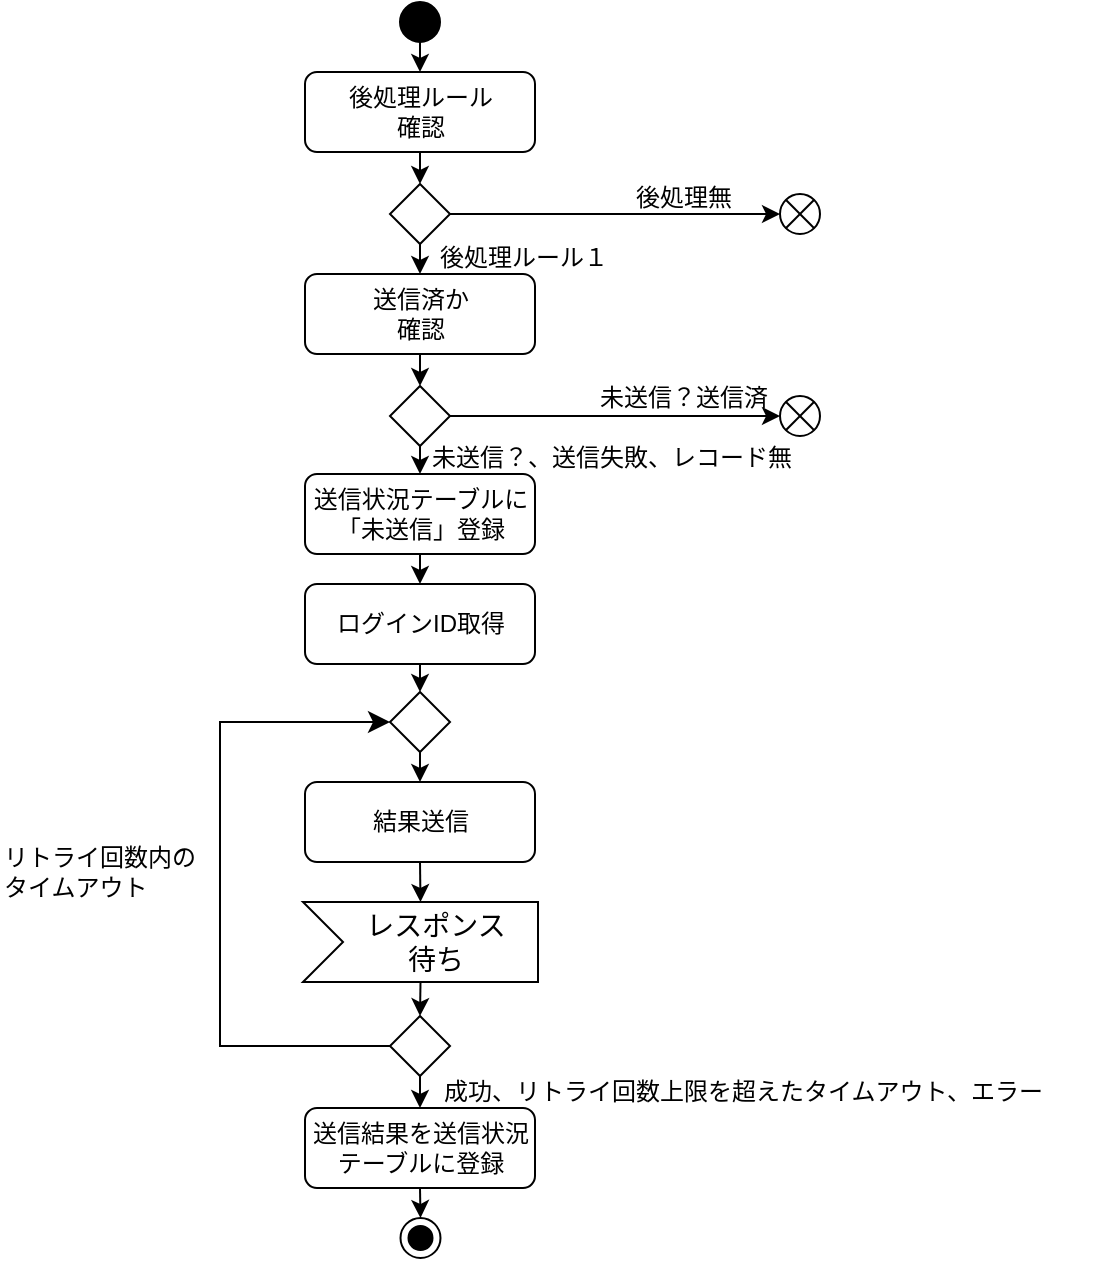 <mxfile>
    <diagram id="RCzFt-VL6kJBXbYntRHx" name="ページ1">
        <mxGraphModel dx="446" dy="419" grid="1" gridSize="10" guides="1" tooltips="1" connect="1" arrows="1" fold="1" page="1" pageScale="1" pageWidth="827" pageHeight="1169" math="0" shadow="0">
            <root>
                <mxCell id="0"/>
                <mxCell id="1" parent="0"/>
                <mxCell id="52" value="リトライ回数内の&lt;div&gt;タイムアウト&lt;/div&gt;" style="text;html=1;align=left;verticalAlign=middle;whiteSpace=wrap;rounded=0;" parent="1" vertex="1">
                    <mxGeometry x="80" y="520" width="110" height="30" as="geometry"/>
                </mxCell>
                <mxCell id="48" value="未送信？送信済" style="text;html=1;align=center;verticalAlign=middle;whiteSpace=wrap;rounded=0;" parent="1" vertex="1">
                    <mxGeometry x="376" y="283" width="92" height="30" as="geometry"/>
                </mxCell>
                <mxCell id="49" value="未送信？、送信失敗、レコード無" style="text;html=1;align=center;verticalAlign=middle;whiteSpace=wrap;rounded=0;" parent="1" vertex="1">
                    <mxGeometry x="285" y="313" width="202" height="30" as="geometry"/>
                </mxCell>
                <mxCell id="45" value="後処理無" style="text;html=1;align=center;verticalAlign=middle;whiteSpace=wrap;rounded=0;" parent="1" vertex="1">
                    <mxGeometry x="392" y="183" width="60" height="30" as="geometry"/>
                </mxCell>
                <mxCell id="46" value="後処理ルール１" style="text;html=1;align=center;verticalAlign=middle;whiteSpace=wrap;rounded=0;" parent="1" vertex="1">
                    <mxGeometry x="292" y="213" width="100" height="30" as="geometry"/>
                </mxCell>
                <mxCell id="6" style="edgeStyle=none;html=1;exitX=0.5;exitY=1;exitDx=0;exitDy=0;" parent="1" source="2" target="4" edge="1">
                    <mxGeometry relative="1" as="geometry"/>
                </mxCell>
                <mxCell id="2" value="" style="ellipse;fillColor=strokeColor;html=1;" parent="1" vertex="1">
                    <mxGeometry x="280" y="100" width="20" height="20" as="geometry"/>
                </mxCell>
                <mxCell id="4" value="後処理ルール&lt;div&gt;確認&lt;/div&gt;" style="rounded=1;whiteSpace=wrap;html=1;" parent="1" vertex="1">
                    <mxGeometry x="232.5" y="135" width="115" height="40" as="geometry"/>
                </mxCell>
                <mxCell id="5" value="" style="ellipse;html=1;shape=endState;fillColor=strokeColor;" parent="1" vertex="1">
                    <mxGeometry x="280.25" y="708" width="20" height="20" as="geometry"/>
                </mxCell>
                <mxCell id="15" style="edgeStyle=none;html=1;exitX=0.5;exitY=1;exitDx=0;exitDy=0;entryX=0.5;entryY=0;entryDx=0;entryDy=0;" parent="1" source="9" target="11" edge="1">
                    <mxGeometry relative="1" as="geometry"/>
                </mxCell>
                <mxCell id="42" style="edgeStyle=none;html=1;exitX=1;exitY=0.5;exitDx=0;exitDy=0;entryX=0;entryY=0.5;entryDx=0;entryDy=0;" parent="1" source="9" target="41" edge="1">
                    <mxGeometry relative="1" as="geometry"/>
                </mxCell>
                <mxCell id="9" value="" style="rhombus;" parent="1" vertex="1">
                    <mxGeometry x="275" y="191" width="30" height="30" as="geometry"/>
                </mxCell>
                <mxCell id="10" style="edgeStyle=none;html=1;exitX=0.5;exitY=1;exitDx=0;exitDy=0;entryX=0.5;entryY=0;entryDx=0;entryDy=0;" parent="1" source="4" target="9" edge="1">
                    <mxGeometry relative="1" as="geometry">
                        <mxPoint x="300" y="130" as="sourcePoint"/>
                        <mxPoint x="300" y="150" as="targetPoint"/>
                    </mxGeometry>
                </mxCell>
                <mxCell id="16" style="edgeStyle=none;html=1;exitX=0.5;exitY=1;exitDx=0;exitDy=0;entryX=0.5;entryY=0;entryDx=0;entryDy=0;" parent="1" source="11" target="12" edge="1">
                    <mxGeometry relative="1" as="geometry"/>
                </mxCell>
                <mxCell id="11" value="送信済か&lt;div&gt;確認&lt;/div&gt;" style="rounded=1;whiteSpace=wrap;html=1;" parent="1" vertex="1">
                    <mxGeometry x="232.5" y="236" width="115" height="40" as="geometry"/>
                </mxCell>
                <mxCell id="20" style="edgeStyle=none;html=1;exitX=0.5;exitY=1;exitDx=0;exitDy=0;entryX=0.5;entryY=0;entryDx=0;entryDy=0;" parent="1" source="12" target="17" edge="1">
                    <mxGeometry relative="1" as="geometry"/>
                </mxCell>
                <mxCell id="44" style="edgeStyle=none;html=1;exitX=1;exitY=0.5;exitDx=0;exitDy=0;" parent="1" source="12" target="43" edge="1">
                    <mxGeometry relative="1" as="geometry"/>
                </mxCell>
                <mxCell id="12" value="" style="rhombus;" parent="1" vertex="1">
                    <mxGeometry x="275" y="292" width="30" height="30" as="geometry"/>
                </mxCell>
                <mxCell id="21" style="edgeStyle=none;html=1;exitX=0.5;exitY=1;exitDx=0;exitDy=0;entryX=0.5;entryY=0;entryDx=0;entryDy=0;" parent="1" source="17" target="18" edge="1">
                    <mxGeometry relative="1" as="geometry"/>
                </mxCell>
                <mxCell id="17" value="送信状況&lt;span style=&quot;background-color: transparent;&quot;&gt;テーブルに「未送信」登録&lt;/span&gt;" style="rounded=1;whiteSpace=wrap;html=1;" parent="1" vertex="1">
                    <mxGeometry x="232.5" y="336" width="115" height="40" as="geometry"/>
                </mxCell>
                <mxCell id="26" style="edgeStyle=none;html=1;exitX=0.5;exitY=1;exitDx=0;exitDy=0;entryX=0.5;entryY=0;entryDx=0;entryDy=0;" parent="1" source="18" target="22" edge="1">
                    <mxGeometry relative="1" as="geometry"/>
                </mxCell>
                <mxCell id="18" value="ログインID取得" style="rounded=1;whiteSpace=wrap;html=1;" parent="1" vertex="1">
                    <mxGeometry x="232.5" y="391" width="115" height="40" as="geometry"/>
                </mxCell>
                <mxCell id="27" style="edgeStyle=none;html=1;exitX=0.5;exitY=1;exitDx=0;exitDy=0;entryX=0.5;entryY=0;entryDx=0;entryDy=0;" parent="1" source="22" target="23" edge="1">
                    <mxGeometry relative="1" as="geometry"/>
                </mxCell>
                <mxCell id="22" value="" style="rhombus;" parent="1" vertex="1">
                    <mxGeometry x="275" y="445" width="30" height="30" as="geometry"/>
                </mxCell>
                <mxCell id="23" value="結果送信" style="rounded=1;whiteSpace=wrap;html=1;" parent="1" vertex="1">
                    <mxGeometry x="232.5" y="490" width="115" height="40" as="geometry"/>
                </mxCell>
                <mxCell id="37" style="edgeStyle=none;html=1;exitX=0;exitY=0;exitDx=58.75;exitDy=40;exitPerimeter=0;entryX=0.5;entryY=0;entryDx=0;entryDy=0;" parent="1" source="24" target="35" edge="1">
                    <mxGeometry relative="1" as="geometry"/>
                </mxCell>
                <mxCell id="24" value="レスポンス&lt;div&gt;待ち&lt;/div&gt;" style="html=1;shape=mxgraph.infographic.ribbonSimple;notch1=20;notch2=0;align=center;verticalAlign=middle;fontSize=14;fontStyle=0;fillColor=#FFFFFF;flipH=0;spacingRight=0;spacingLeft=14;whiteSpace=wrap;" parent="1" vertex="1">
                    <mxGeometry x="231.5" y="550" width="117.5" height="40" as="geometry"/>
                </mxCell>
                <mxCell id="28" style="edgeStyle=none;html=1;exitX=0.5;exitY=1;exitDx=0;exitDy=0;entryX=0;entryY=0;entryDx=58.75;entryDy=0;entryPerimeter=0;" parent="1" source="23" target="24" edge="1">
                    <mxGeometry relative="1" as="geometry"/>
                </mxCell>
                <mxCell id="39" style="edgeStyle=none;html=1;exitX=0.5;exitY=1;exitDx=0;exitDy=0;entryX=0.5;entryY=0;entryDx=0;entryDy=0;" parent="1" source="29" target="5" edge="1">
                    <mxGeometry relative="1" as="geometry"/>
                </mxCell>
                <mxCell id="29" value="送信結果を送信状況&lt;div&gt;テーブルに登録&lt;/div&gt;" style="rounded=1;whiteSpace=wrap;html=1;" parent="1" vertex="1">
                    <mxGeometry x="232.5" y="653" width="115" height="40" as="geometry"/>
                </mxCell>
                <mxCell id="38" style="edgeStyle=none;html=1;exitX=0.5;exitY=1;exitDx=0;exitDy=0;entryX=0.5;entryY=0;entryDx=0;entryDy=0;" parent="1" source="35" target="29" edge="1">
                    <mxGeometry relative="1" as="geometry"/>
                </mxCell>
                <mxCell id="35" value="" style="rhombus;" parent="1" vertex="1">
                    <mxGeometry x="275" y="607" width="30" height="30" as="geometry"/>
                </mxCell>
                <mxCell id="40" value="" style="edgeStyle=elbowEdgeStyle;elbow=horizontal;endArrow=classic;html=1;curved=0;rounded=0;endSize=8;startSize=8;exitX=0;exitY=0.5;exitDx=0;exitDy=0;entryX=0;entryY=0.5;entryDx=0;entryDy=0;" parent="1" source="35" target="22" edge="1">
                    <mxGeometry width="50" height="50" relative="1" as="geometry">
                        <mxPoint x="390" y="430" as="sourcePoint"/>
                        <mxPoint x="440" y="380" as="targetPoint"/>
                        <Array as="points">
                            <mxPoint x="190" y="540"/>
                        </Array>
                    </mxGeometry>
                </mxCell>
                <mxCell id="41" value="" style="shape=sumEllipse;perimeter=ellipsePerimeter;html=1;backgroundOutline=1;" parent="1" vertex="1">
                    <mxGeometry x="470" y="196" width="20" height="20" as="geometry"/>
                </mxCell>
                <mxCell id="43" value="" style="shape=sumEllipse;perimeter=ellipsePerimeter;html=1;backgroundOutline=1;" parent="1" vertex="1">
                    <mxGeometry x="470" y="297" width="20" height="20" as="geometry"/>
                </mxCell>
                <mxCell id="51" value="成功、リトライ回数上限を超えたタイムアウト、エラー" style="text;html=1;align=left;verticalAlign=middle;whiteSpace=wrap;rounded=0;" parent="1" vertex="1">
                    <mxGeometry x="300.25" y="630" width="331" height="30" as="geometry"/>
                </mxCell>
            </root>
        </mxGraphModel>
    </diagram>
</mxfile>